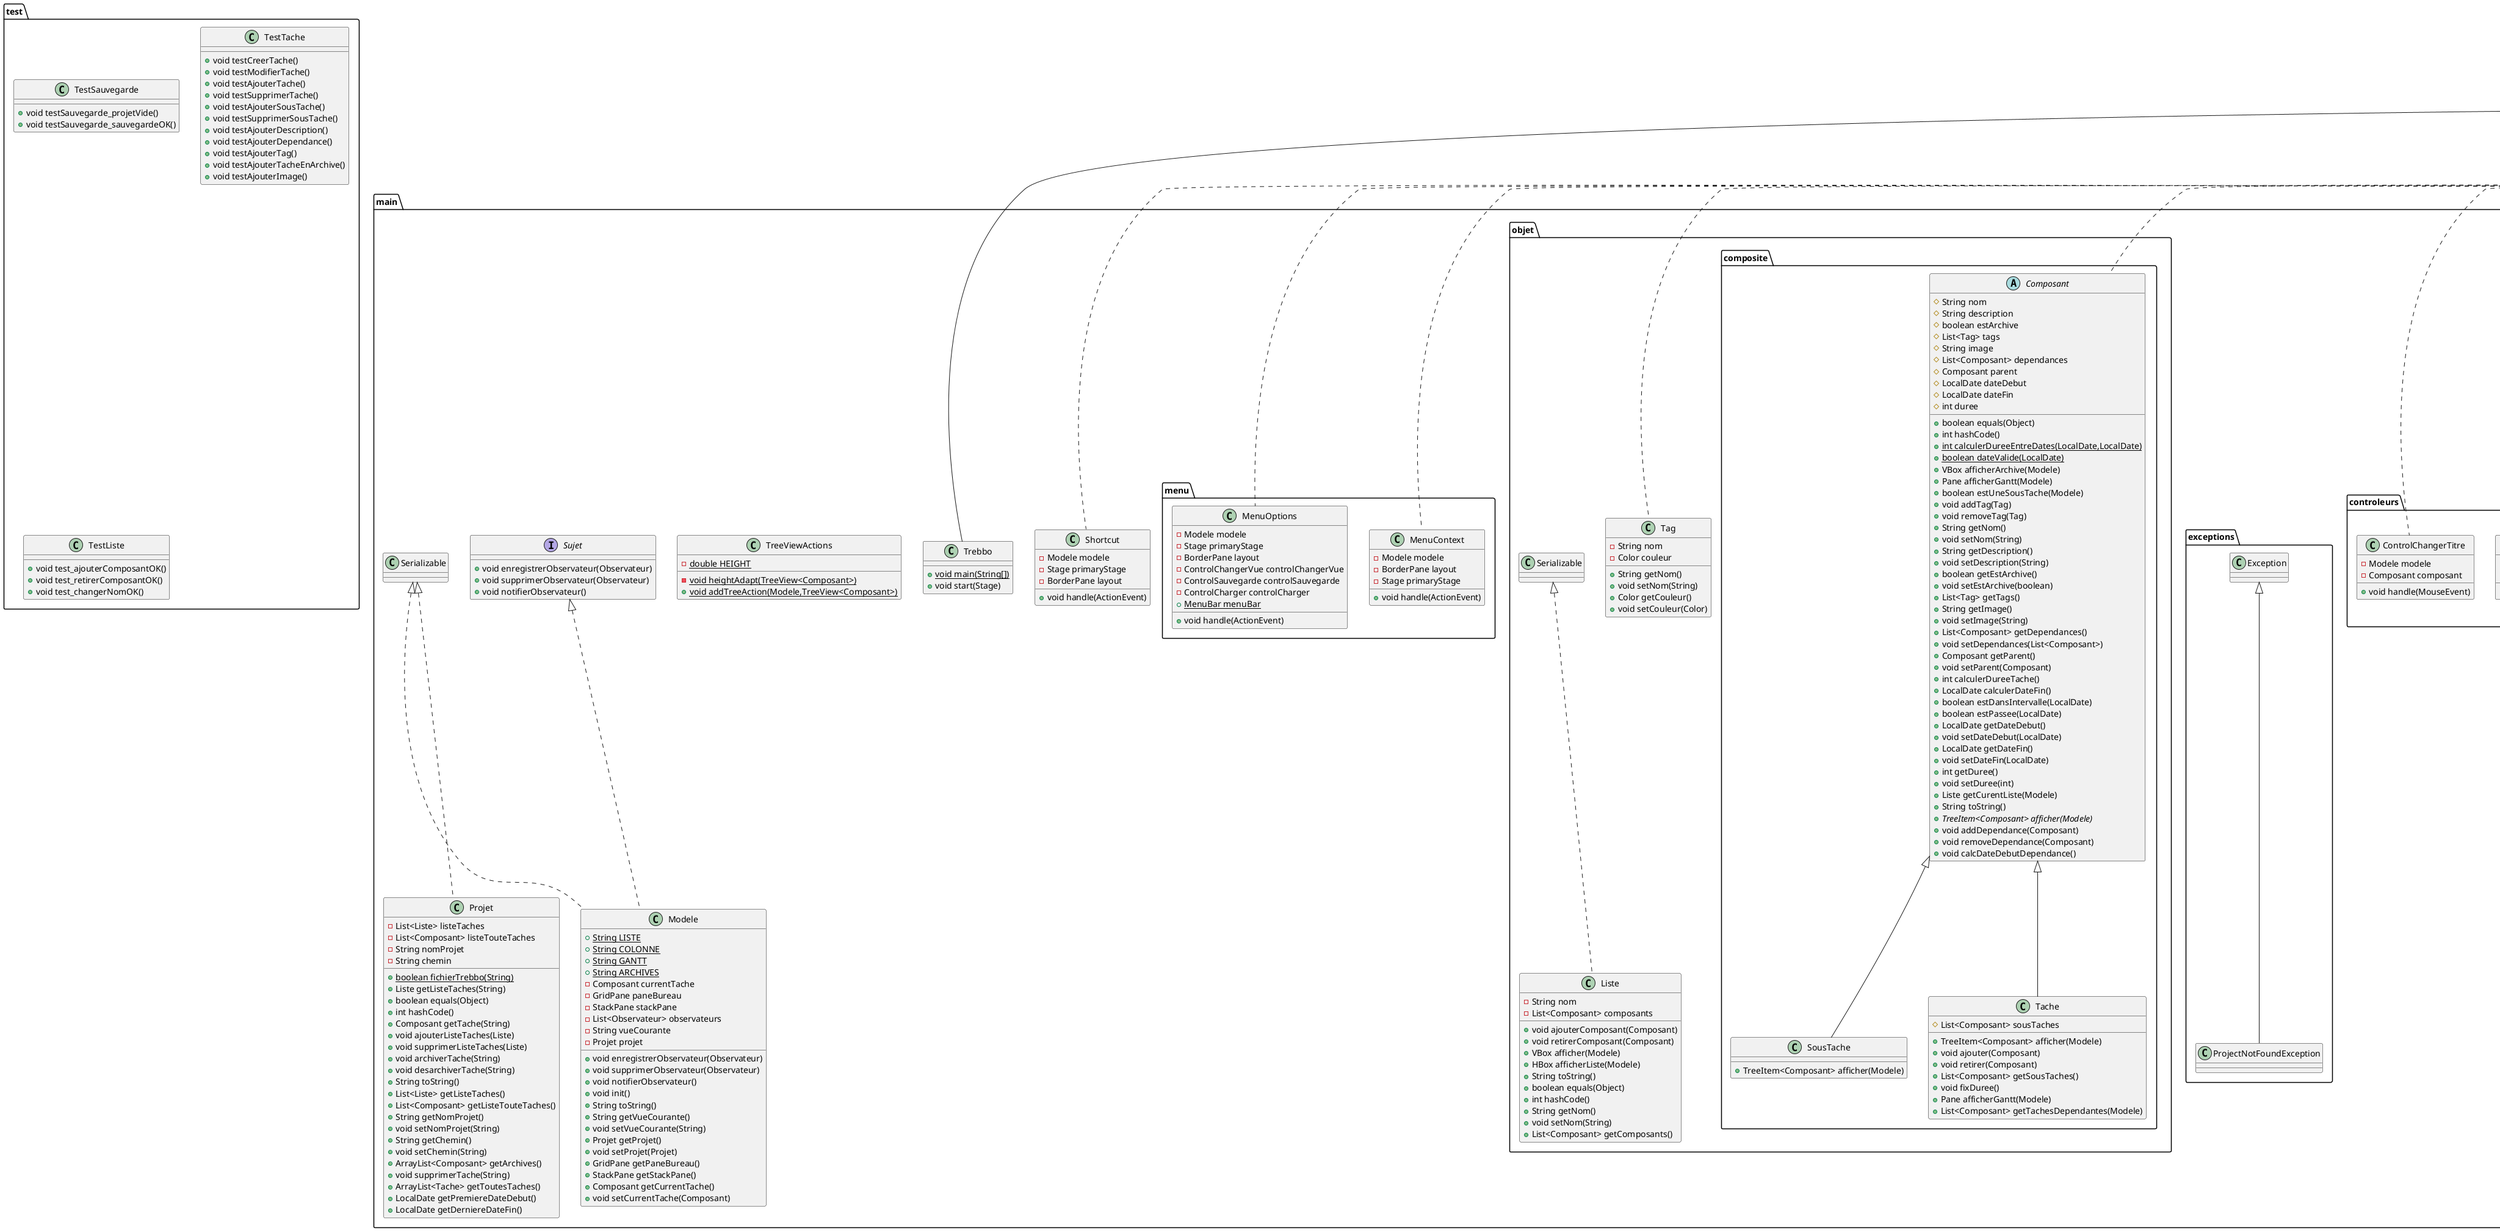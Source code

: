 @startuml
class main.Shortcut {
- Modele modele
- Stage primaryStage
- BorderPane layout
+ void handle(ActionEvent)
}
class main.observateur.VueArchives {
+ {static} int maxParLigne
+ void actualiser(Sujet)
+ VBox afficherTreeView(Sujet)
}
class main.controleurs.ControlAjouterSousTache {
- Modele modele
- Composant composant
+ void handle(ActionEvent)
}
class main.exceptions.ProjectNotFoundException {
}
class main.controleurs.ControlAjouterImage {
- Modele modele
+ void handle(ActionEvent)
}
class main.controleurs.ControlOnDragDroppedCell {
- TreeCell<Composant> cell
- Modele modele
+ void handle(DragEvent)
}
class main.Trebbo {
+ {static} void main(String[])
+ void start(Stage)
}
class main.controleurs.ControlAjouterListe {
- Modele modele
+ void handle(ActionEvent)
}
class main.controleurs.ControlAjouterTag {
- Modele modele
- Composant composant
+ void handle(ActionEvent)
}
class main.observateur.VueBureau {
+ void actualiser(Sujet)
}
abstract class main.objet.composite.Composant {
# String nom
# String description
# boolean estArchive
# List<Tag> tags
# String image
# List<Composant> dependances
# Composant parent
# LocalDate dateDebut
# LocalDate dateFin
# int duree
+ boolean equals(Object)
+ int hashCode()
+ {static} int calculerDureeEntreDates(LocalDate,LocalDate)
+ {static} boolean dateValide(LocalDate)
+ VBox afficherArchive(Modele)
+ Pane afficherGantt(Modele)
+ boolean estUneSousTache(Modele)
+ void addTag(Tag)
+ void removeTag(Tag)
+ String getNom()
+ void setNom(String)
+ String getDescription()
+ void setDescription(String)
+ boolean getEstArchive()
+ void setEstArchive(boolean)
+ List<Tag> getTags()
+ String getImage()
+ void setImage(String)
+ List<Composant> getDependances()
+ void setDependances(List<Composant>)
+ Composant getParent()
+ void setParent(Composant)
+ int calculerDureeTache()
+ LocalDate calculerDateFin()
+ boolean estDansIntervalle(LocalDate)
+ boolean estPassee(LocalDate)
+ LocalDate getDateDebut()
+ void setDateDebut(LocalDate)
+ LocalDate getDateFin()
+ void setDateFin(LocalDate)
+ int getDuree()
+ void setDuree(int)
+ Liste getCurentListe(Modele)
+ String toString()
+ {abstract}TreeItem<Composant> afficher(Modele)
+ void addDependance(Composant)
+ void removeDependance(Composant)
+ void calcDateDebutDependance()
}
class main.menu.MenuContext {
- Modele modele
- BorderPane layout
- Stage primaryStage
+ void handle(ActionEvent)
}
class main.controleurs.ControlOnDragDetectedListe {
- Modele modele
+ void handle(MouseEvent)
}
class main.TreeViewActions {
- {static} double HEIGHT
- {static} void heightAdapt(TreeView<Composant>)
+ {static} void addTreeAction(Modele,TreeView<Composant>)
}
class main.controleurs.ControlQuitterTache {
- Modele modele
+ void handle(ActionEvent)
}
class main.menu.MenuOptions {
- Modele modele
- Stage primaryStage
- BorderPane layout
- ControlChangerVue controlChangerVue
- ControlSauvegarde controlSauvegarde
- ControlCharger controlCharger
+ {static} MenuBar menuBar
+ void handle(ActionEvent)
}
class main.objet.composite.SousTache {
+ TreeItem<Composant> afficher(Modele)
}
class test.TestSauvegarde {
+ void testSauvegarde_projetVide()
+ void testSauvegarde_sauvegardeOK()
}
class main.objet.Liste {
- String nom
- List<Composant> composants
+ void ajouterComposant(Composant)
+ void retirerComposant(Composant)
+ VBox afficher(Modele)
+ HBox afficherListe(Modele)
+ String toString()
+ boolean equals(Object)
+ int hashCode()
+ String getNom()
+ void setNom(String)
+ List<Composant> getComposants()
}
class main.controleurs.ControlOnDragDroppedListe {
- Modele modele
+ void handle(DragEvent)
}
class main.controleurs.ControlOnDragDetectedCell {
- TreeCell<Composant> cell
+ void handle(MouseEvent)
}
class main.controleurs.ControlChangerTitreListe {
- Modele modele
- Liste liste
+ void handle(MouseEvent)
}
class main.Modele {
+ {static} String LISTE
+ {static} String COLONNE
+ {static} String GANTT
+ {static} String ARCHIVES
- Composant currentTache
- GridPane paneBureau
- StackPane stackPane
- List<Observateur> observateurs
- String vueCourante
- Projet projet
+ void enregistrerObservateur(Observateur)
+ void supprimerObservateur(Observateur)
+ void notifierObservateur()
+ void init()
+ String toString()
+ String getVueCourante()
+ void setVueCourante(String)
+ Projet getProjet()
+ void setProjet(Projet)
+ GridPane getPaneBureau()
+ StackPane getStackPane()
+ Composant getCurrentTache()
+ void setCurrentTache(Composant)
}
class main.controleurs.ControlSupprimerTag {
- Modele modele
- Tag tag
+ void handle(ActionEvent)
}
interface main.observateur.Observateur {
+ void actualiser(Sujet)
}
class test.TestTache {
+ void testCreerTache()
+ void testModifierTache()
+ void testAjouterTache()
+ void testSupprimerTache()
+ void testAjouterSousTache()
+ void testSupprimerSousTache()
+ void testAjouterDescription()
+ void testAjouterDependance()
+ void testAjouterTag()
+ void testAjouterTacheEnArchive()
+ void testAjouterImage()
}
interface main.Sujet {
+ void enregistrerObservateur(Observateur)
+ void supprimerObservateur(Observateur)
+ void notifierObservateur()
}
class main.controleurs.ControlSupprimerTache {
- Modele modele
+ void handle(ActionEvent)
}
class main.controleurs.ControlChangerFond {
~ Modele modele
~ Stage primaryStage
~ Pane layout
+ void handle(ActionEvent)
+ void changerFond(String)
+ void changeParam(String)
}
class main.observateur.VueListe {
+ void actualiser(Sujet)
}
class main.observateur.VueTache {
~ Modele modele
+ void actualiser(Sujet)
}
class test.TestListe {
+ void test_ajouterComposantOK()
+ void test_retirerComposantOK()
+ void test_changerNomOK()
}
class main.controleurs.ControlSauvegarde {
~ Modele modele
~ Stage primaryStage
+ void sauvegarderProjet(String)
+ void handle(ActionEvent)
}
class main.controleurs.ControlAjouterTache {
- Modele modele
+ void handle(ActionEvent)
}
class main.controleurs.ControlChangerVue {
- Modele modele
+ void handle(ActionEvent)
}
class main.controleurs.ControlAfficherTache {
- Modele modele
- Composant composantAfficher
+ void handle(MouseEvent)
}
class main.controleurs.ControlChangerTitre {
- Modele modele
- Composant composant
+ void handle(MouseEvent)
}
class main.objet.composite.Tache {
# List<Composant> sousTaches
+ TreeItem<Composant> afficher(Modele)
+ void ajouter(Composant)
+ void retirer(Composant)
+ List<Composant> getSousTaches()
+ void fixDuree()
+ Pane afficherGantt(Modele)
+ List<Composant> getTachesDependantes(Modele)
}
class main.controleurs.ControlCharger {
- Modele modele
- Stage primaryStage
+ Projet chargerProjet(String)
+ void handle(ActionEvent)
}
class main.objet.Tag {
- String nom
- Color couleur
+ String getNom()
+ void setNom(String)
+ Color getCouleur()
+ void setCouleur(Color)
}
class main.Projet {
- List<Liste> listeTaches
- List<Composant> listeTouteTaches
- String nomProjet
- String chemin
+ {static} boolean fichierTrebbo(String)
+ Liste getListeTaches(String)
+ boolean equals(Object)
+ int hashCode()
+ Composant getTache(String)
+ void ajouterListeTaches(Liste)
+ void supprimerListeTaches(Liste)
+ void archiverTache(String)
+ void desarchiverTache(String)
+ String toString()
+ List<Liste> getListeTaches()
+ List<Composant> getListeTouteTaches()
+ String getNomProjet()
+ void setNomProjet(String)
+ String getChemin()
+ void setChemin(String)
+ ArrayList<Composant> getArchives()
+ void supprimerTache(String)
+ ArrayList<Tache> getToutesTaches()
+ LocalDate getPremiereDateDebut()
+ LocalDate getDerniereDateFin()
}
class main.controleurs.ControlAfficherTacheCell {
- Modele modele
- TreeCell<Composant> cell
+ void handle(MouseEvent)
}
class main.controleurs.ControlArchiverTache {
- Modele modele
+ void handle(ActionEvent)
}
class main.controleurs.ControlOnDragOver {
- Modele modele
+ void handle(DragEvent)
}
class main.observateur.VueGantt {
+ {static} int joursParColonne
+ {static} int periodeSizeW
+ {static} int periodeSizeH
+ {static} int ypos
~ Modele modele
~ Timeline mainTimeLine
+ void actualiser(Sujet)
+ void chargerGANTT(GridPane)
+ void afficherTacheGantt(Composant,GridPane,LocalDate,boolean)
}


javafx.event.EventHandler <|.. main.Shortcut
main.observateur.Observateur <|.. main.observateur.VueArchives
javafx.event.EventHandler <|.. main.controleurs.ControlAjouterSousTache
main.exceptions.Exception <|-- main.exceptions.ProjectNotFoundException
javafx.event.EventHandler <|.. main.controleurs.ControlAjouterImage
javafx.event.EventHandler <|.. main.controleurs.ControlOnDragDroppedCell
javafx.application.Application <|-- main.Trebbo
javafx.event.EventHandler <|.. main.controleurs.ControlAjouterListe
javafx.event.EventHandler <|.. main.controleurs.ControlAjouterTag
main.observateur.Observateur <|.. main.observateur.VueBureau
java.io.Serializable <|.. main.objet.composite.Composant
javafx.event.EventHandler <|.. main.menu.MenuContext
javafx.event.EventHandler <|.. main.controleurs.ControlOnDragDetectedListe
javafx.event.EventHandler <|.. main.controleurs.ControlQuitterTache
javafx.event.EventHandler <|.. main.menu.MenuOptions
main.objet.composite.Composant <|-- main.objet.composite.SousTache
main.objet.Serializable <|.. main.objet.Liste
javafx.event.EventHandler <|.. main.controleurs.ControlOnDragDroppedListe
javafx.event.EventHandler <|.. main.controleurs.ControlOnDragDetectedCell
javafx.event.EventHandler <|.. main.controleurs.ControlChangerTitreListe
main.Sujet <|.. main.Modele
main.Serializable <|.. main.Modele
javafx.event.EventHandler <|.. main.controleurs.ControlSupprimerTag
javafx.event.EventHandler <|.. main.controleurs.ControlSupprimerTache
javafx.event.EventHandler <|.. main.controleurs.ControlChangerFond
main.observateur.Observateur <|.. main.observateur.VueListe
main.observateur.Observateur <|.. main.observateur.VueTache
javafx.event.EventHandler <|.. main.controleurs.ControlSauvegarde
javafx.event.EventHandler <|.. main.controleurs.ControlAjouterTache
javafx.event.EventHandler <|.. main.controleurs.ControlChangerVue
javafx.event.EventHandler <|.. main.controleurs.ControlAfficherTache
javafx.event.EventHandler <|.. main.controleurs.ControlChangerTitre
main.objet.composite.Composant <|-- main.objet.composite.Tache
javafx.event.EventHandler <|.. main.controleurs.ControlCharger
java.io.Serializable <|.. main.objet.Tag
main.Serializable <|.. main.Projet
javafx.event.EventHandler <|.. main.controleurs.ControlAfficherTacheCell
javafx.event.EventHandler <|.. main.controleurs.ControlArchiverTache
javafx.event.EventHandler <|.. main.controleurs.ControlOnDragOver
main.observateur.Observateur <|.. main.observateur.VueGantt
@enduml